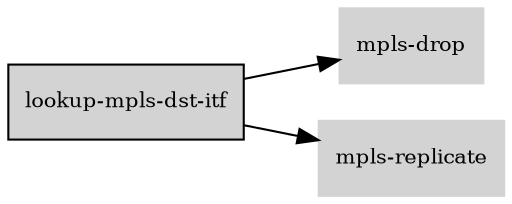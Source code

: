 digraph "lookup_mpls_dst_itf_subgraph" {
  rankdir=LR;
  node [shape=box, style=filled, fontsize=10, color=lightgray, fontcolor=black, fillcolor=lightgray];
  "lookup-mpls-dst-itf" [color=black, fontcolor=black, fillcolor=lightgray];
  edge [fontsize=8];
  "lookup-mpls-dst-itf" -> "mpls-drop";
  "lookup-mpls-dst-itf" -> "mpls-replicate";
}
